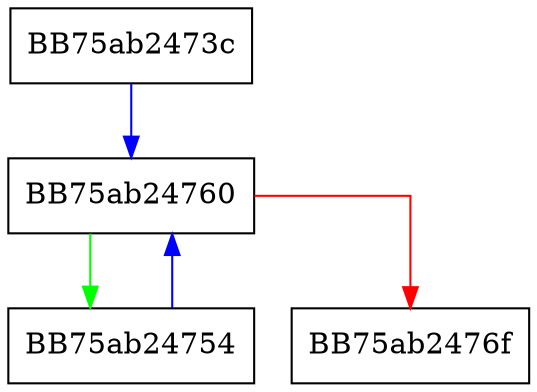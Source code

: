 digraph multipleOfPowerOf5 {
  node [shape="box"];
  graph [splines=ortho];
  BB75ab2473c -> BB75ab24760 [color="blue"];
  BB75ab24754 -> BB75ab24760 [color="blue"];
  BB75ab24760 -> BB75ab24754 [color="green"];
  BB75ab24760 -> BB75ab2476f [color="red"];
}